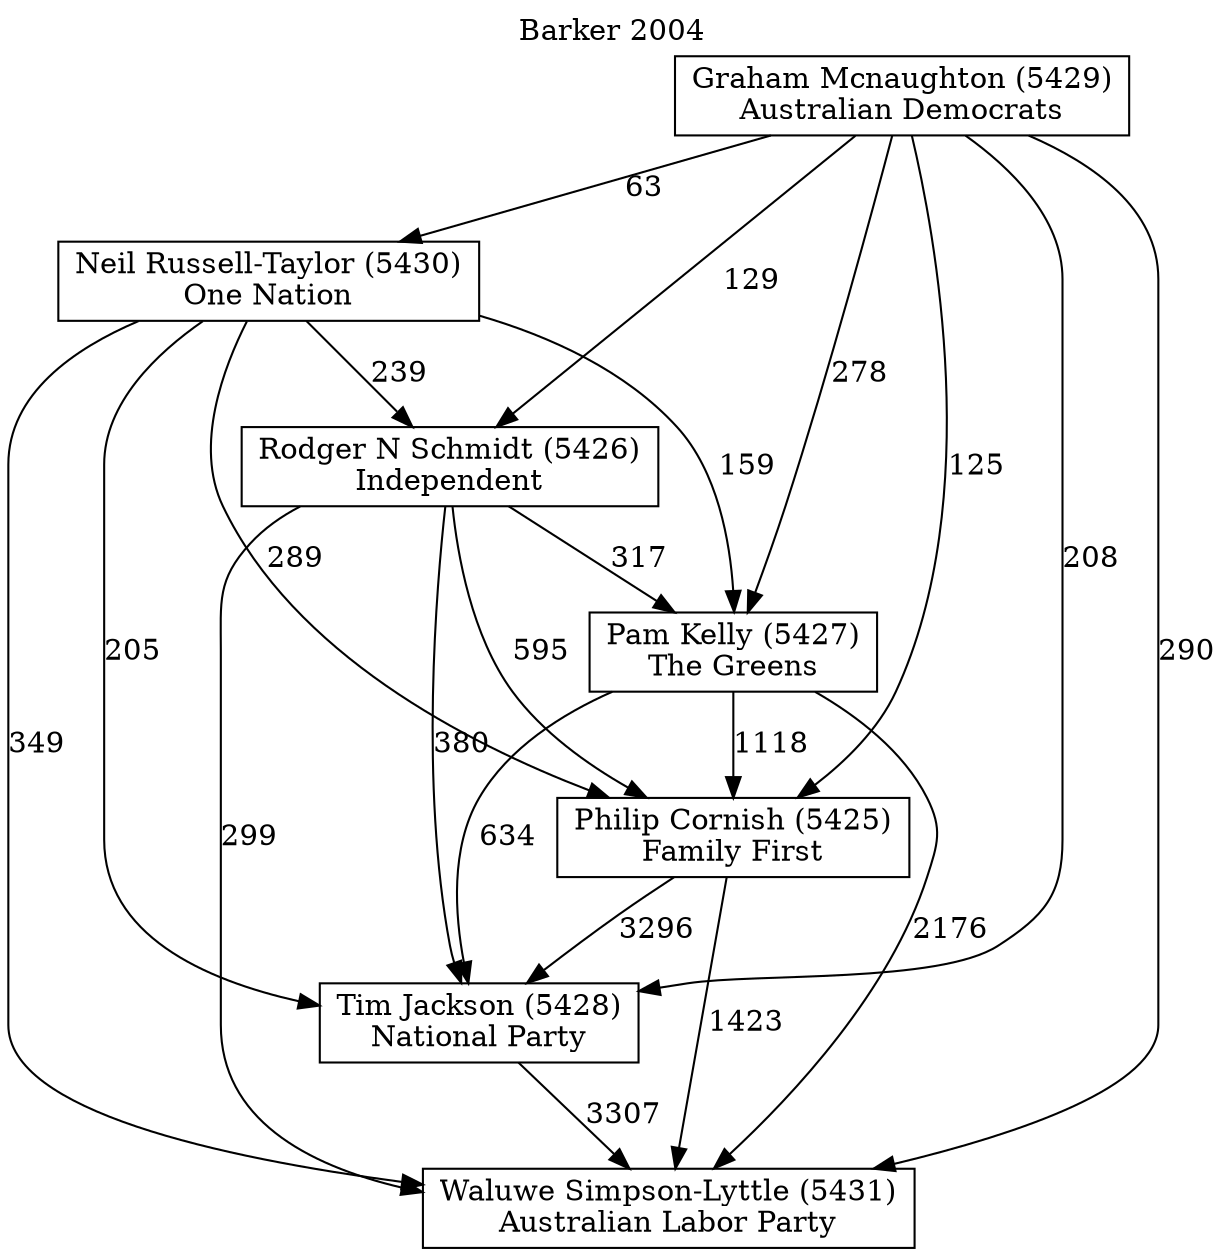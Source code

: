 // House preference flow
digraph "Waluwe Simpson-Lyttle (5431)_Barker_2004" {
	graph [label="Barker 2004" labelloc=t mclimit=10]
	node [shape=box]
	"Graham Mcnaughton (5429)" [label="Graham Mcnaughton (5429)
Australian Democrats"]
	"Neil Russell-Taylor (5430)" [label="Neil Russell-Taylor (5430)
One Nation"]
	"Pam Kelly (5427)" [label="Pam Kelly (5427)
The Greens"]
	"Philip Cornish (5425)" [label="Philip Cornish (5425)
Family First"]
	"Rodger N Schmidt (5426)" [label="Rodger N Schmidt (5426)
Independent"]
	"Tim Jackson (5428)" [label="Tim Jackson (5428)
National Party"]
	"Waluwe Simpson-Lyttle (5431)" [label="Waluwe Simpson-Lyttle (5431)
Australian Labor Party"]
	"Graham Mcnaughton (5429)" -> "Neil Russell-Taylor (5430)" [label=63]
	"Graham Mcnaughton (5429)" -> "Pam Kelly (5427)" [label=278]
	"Graham Mcnaughton (5429)" -> "Philip Cornish (5425)" [label=125]
	"Graham Mcnaughton (5429)" -> "Rodger N Schmidt (5426)" [label=129]
	"Graham Mcnaughton (5429)" -> "Tim Jackson (5428)" [label=208]
	"Graham Mcnaughton (5429)" -> "Waluwe Simpson-Lyttle (5431)" [label=290]
	"Neil Russell-Taylor (5430)" -> "Pam Kelly (5427)" [label=159]
	"Neil Russell-Taylor (5430)" -> "Philip Cornish (5425)" [label=289]
	"Neil Russell-Taylor (5430)" -> "Rodger N Schmidt (5426)" [label=239]
	"Neil Russell-Taylor (5430)" -> "Tim Jackson (5428)" [label=205]
	"Neil Russell-Taylor (5430)" -> "Waluwe Simpson-Lyttle (5431)" [label=349]
	"Pam Kelly (5427)" -> "Philip Cornish (5425)" [label=1118]
	"Pam Kelly (5427)" -> "Tim Jackson (5428)" [label=634]
	"Pam Kelly (5427)" -> "Waluwe Simpson-Lyttle (5431)" [label=2176]
	"Philip Cornish (5425)" -> "Tim Jackson (5428)" [label=3296]
	"Philip Cornish (5425)" -> "Waluwe Simpson-Lyttle (5431)" [label=1423]
	"Rodger N Schmidt (5426)" -> "Pam Kelly (5427)" [label=317]
	"Rodger N Schmidt (5426)" -> "Philip Cornish (5425)" [label=595]
	"Rodger N Schmidt (5426)" -> "Tim Jackson (5428)" [label=380]
	"Rodger N Schmidt (5426)" -> "Waluwe Simpson-Lyttle (5431)" [label=299]
	"Tim Jackson (5428)" -> "Waluwe Simpson-Lyttle (5431)" [label=3307]
}
